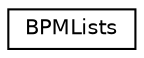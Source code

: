 digraph "Graphical Class Hierarchy"
{
 // LATEX_PDF_SIZE
  edge [fontname="Helvetica",fontsize="10",labelfontname="Helvetica",labelfontsize="10"];
  node [fontname="Helvetica",fontsize="10",shape=record];
  rankdir="LR";
  Node0 [label="BPMLists",height=0.2,width=0.4,color="black", fillcolor="white", style="filled",URL="$struct_b_p_m_lists.html",tooltip=" "];
}
